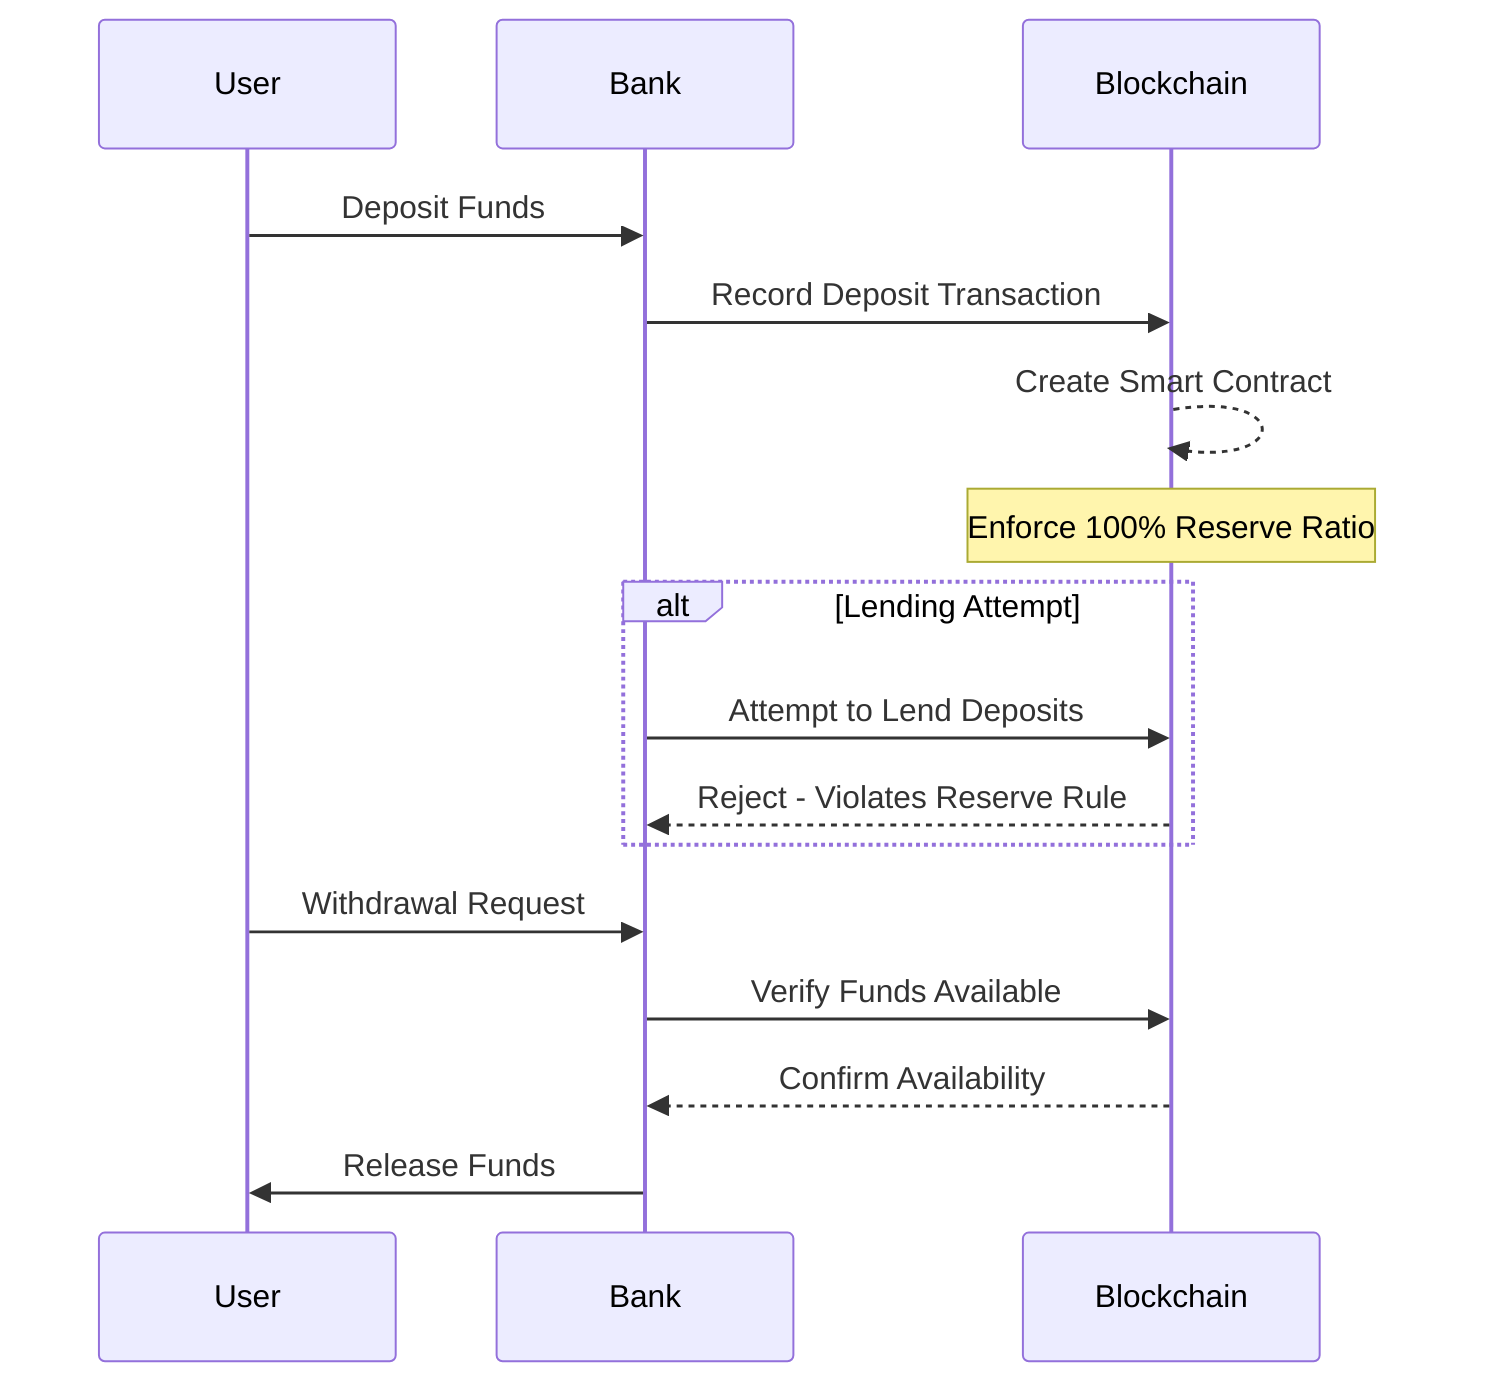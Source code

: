 sequenceDiagram
    participant U as User
    participant B as Bank
    participant BC as Blockchain
    
    U->>B: Deposit Funds
    B->>BC: Record Deposit Transaction
    BC-->>BC: Create Smart Contract
    Note over BC: Enforce 100% Reserve Ratio
    
    alt Lending Attempt
        B->>BC: Attempt to Lend Deposits
        BC-->>B: Reject - Violates Reserve Rule
    end
    
    U->>B: Withdrawal Request
    B->>BC: Verify Funds Available
    BC-->>B: Confirm Availability
    B->>U: Release Funds